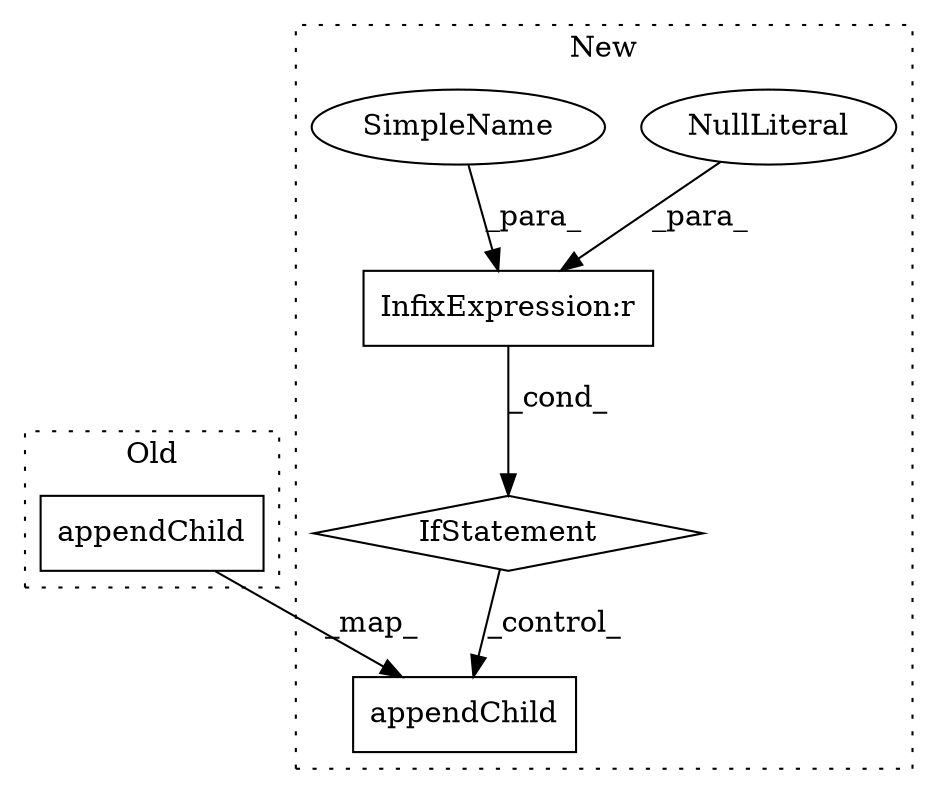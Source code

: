 digraph G {
subgraph cluster0 {
1 [label="appendChild" a="32" s="13504,13522" l="12,1" shape="box"];
label = "Old";
style="dotted";
}
subgraph cluster1 {
2 [label="appendChild" a="32" s="13539,13557" l="12,1" shape="box"];
3 [label="InfixExpression:r" a="27" s="13365" l="4" shape="box"];
4 [label="NullLiteral" a="33" s="13369" l="4" shape="ellipse"];
5 [label="IfStatement" a="25" s="13358,13373" l="4,2" shape="diamond"];
6 [label="SimpleName" a="42" s="13362" l="3" shape="ellipse"];
label = "New";
style="dotted";
}
1 -> 2 [label="_map_"];
3 -> 5 [label="_cond_"];
4 -> 3 [label="_para_"];
5 -> 2 [label="_control_"];
6 -> 3 [label="_para_"];
}